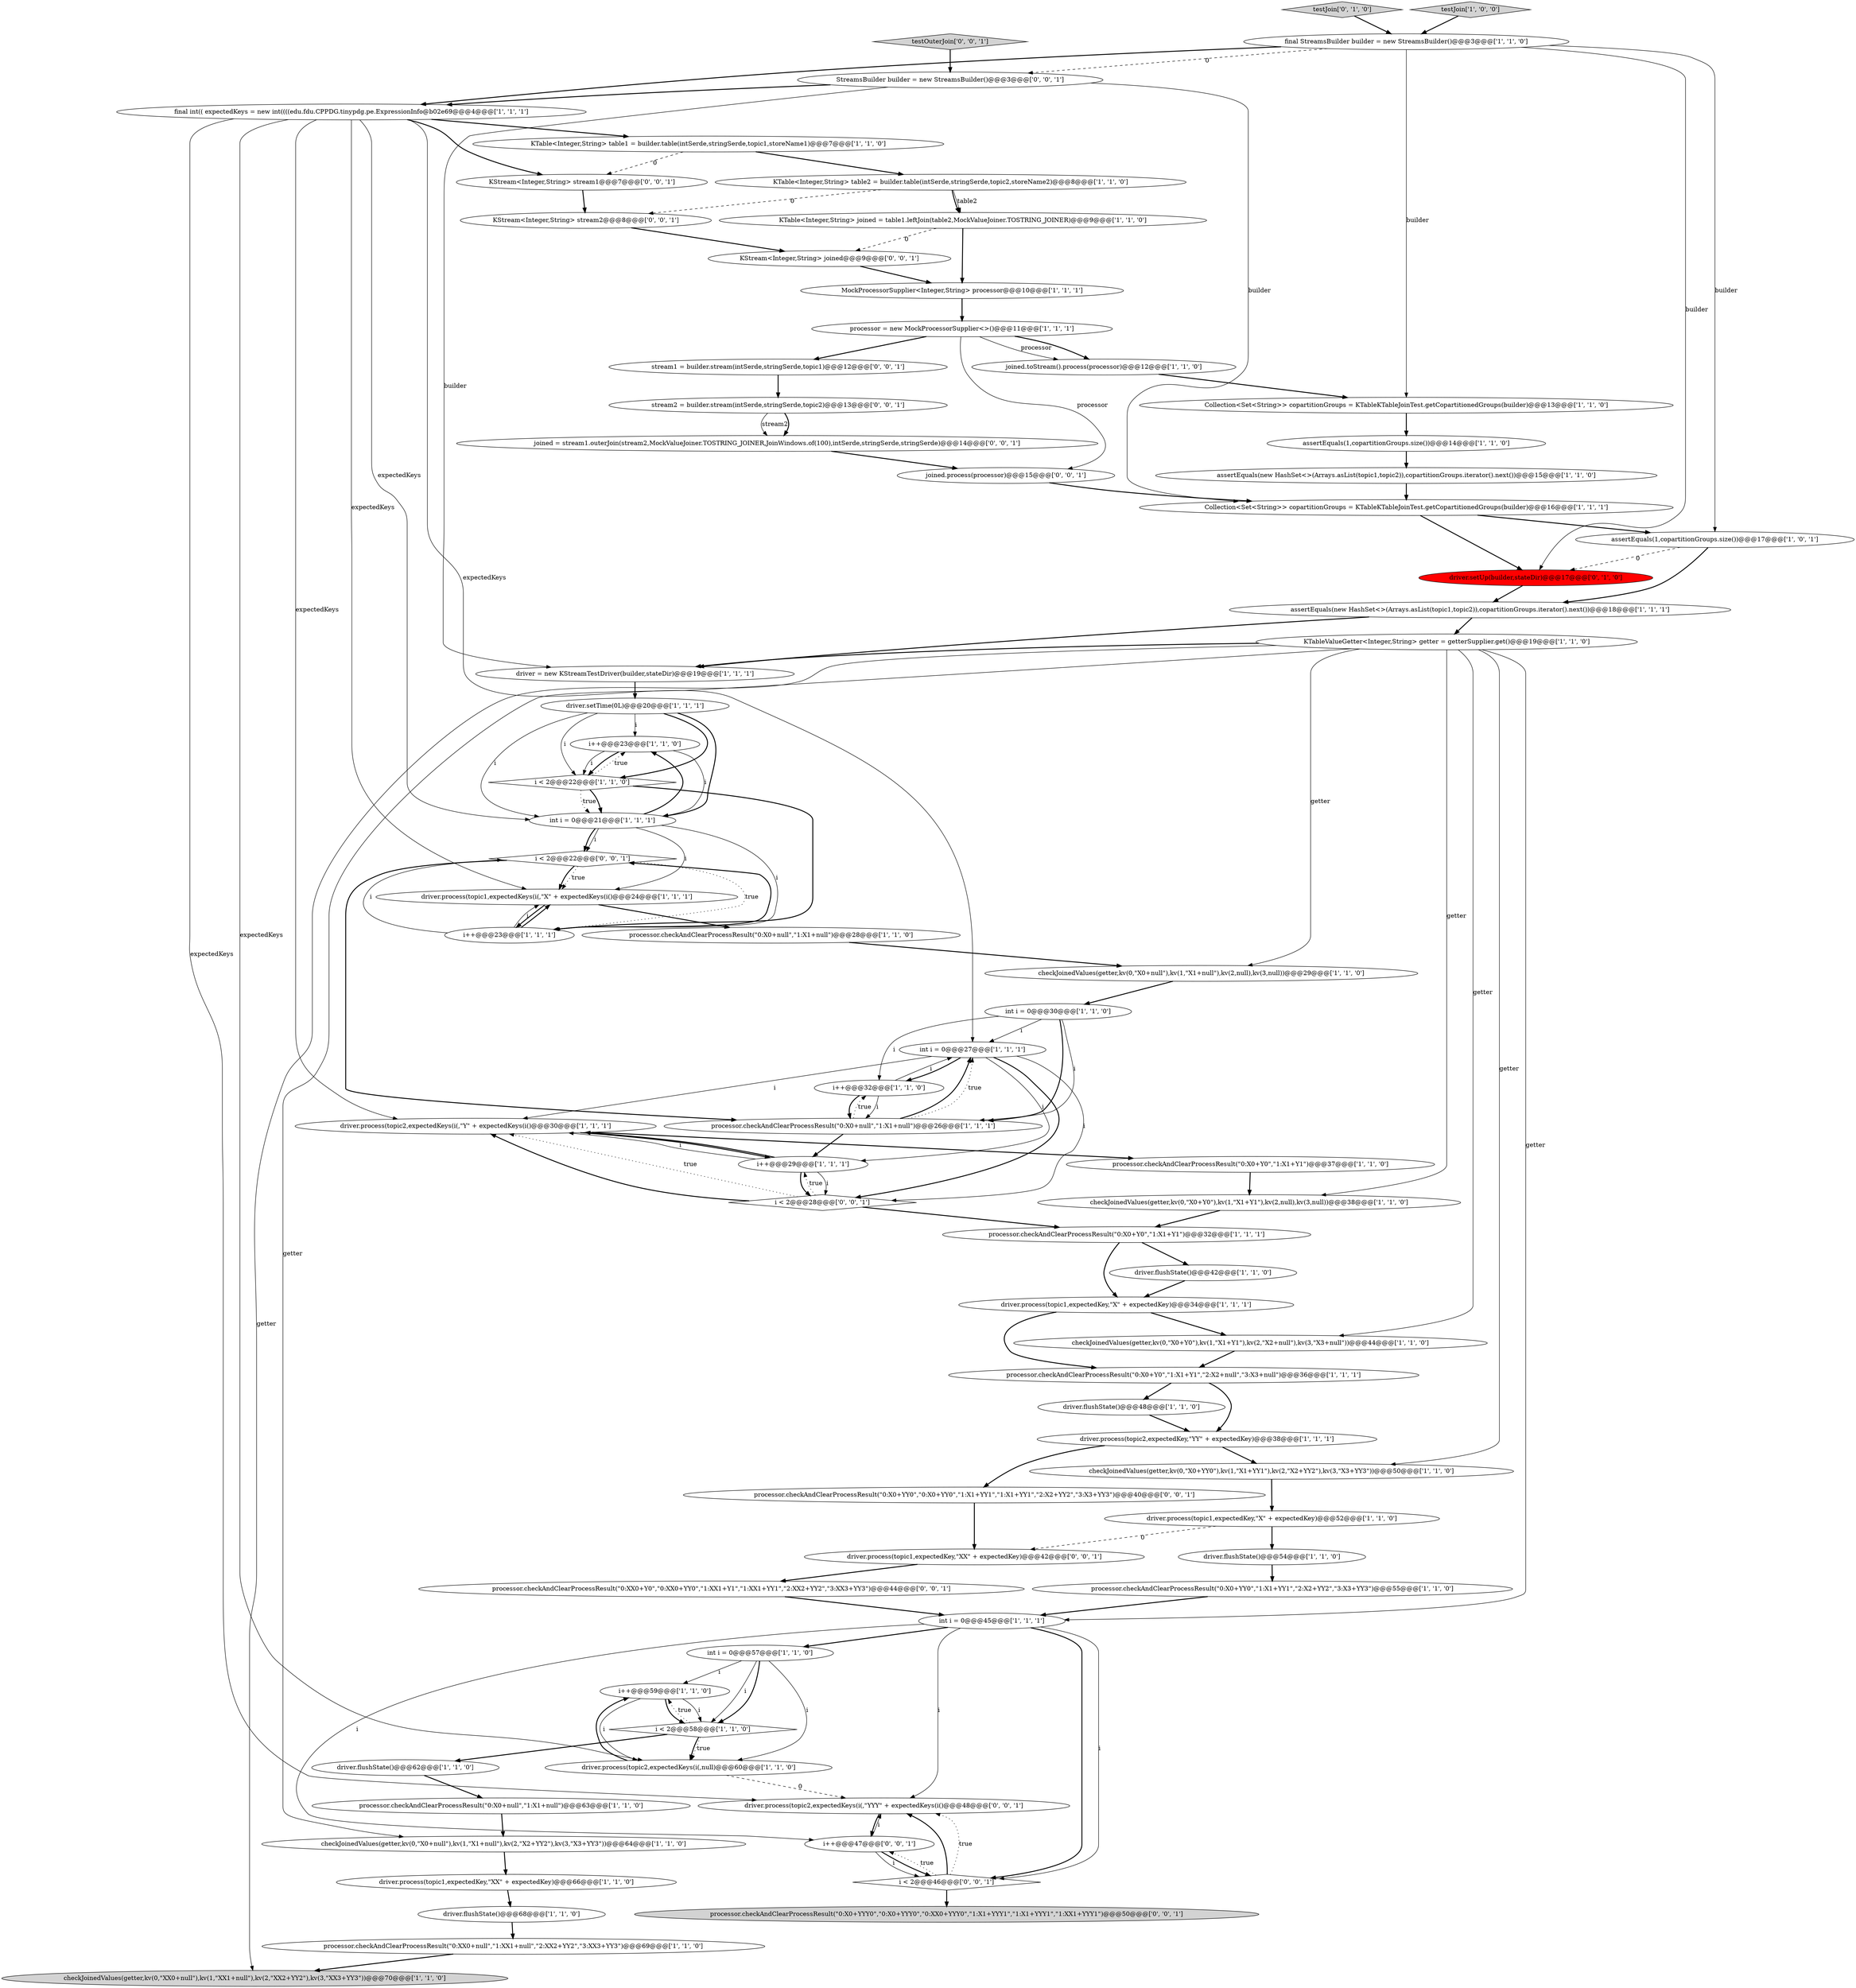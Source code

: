 digraph {
8 [style = filled, label = "KTable<Integer,String> table2 = builder.table(intSerde,stringSerde,topic2,storeName2)@@@8@@@['1', '1', '0']", fillcolor = white, shape = ellipse image = "AAA0AAABBB1BBB"];
17 [style = filled, label = "assertEquals(1,copartitionGroups.size())@@@14@@@['1', '1', '0']", fillcolor = white, shape = ellipse image = "AAA0AAABBB1BBB"];
52 [style = filled, label = "processor.checkAndClearProcessResult(\"0:X0+Y0\",\"1:X1+Y1\")@@@32@@@['1', '1', '1']", fillcolor = white, shape = ellipse image = "AAA0AAABBB1BBB"];
65 [style = filled, label = "joined = stream1.outerJoin(stream2,MockValueJoiner.TOSTRING_JOINER,JoinWindows.of(100),intSerde,stringSerde,stringSerde)@@@14@@@['0', '0', '1']", fillcolor = white, shape = ellipse image = "AAA0AAABBB3BBB"];
1 [style = filled, label = "i++@@@23@@@['1', '1', '0']", fillcolor = white, shape = ellipse image = "AAA0AAABBB1BBB"];
54 [style = filled, label = "Collection<Set<String>> copartitionGroups = KTableKTableJoinTest.getCopartitionedGroups(builder)@@@13@@@['1', '1', '0']", fillcolor = white, shape = ellipse image = "AAA0AAABBB1BBB"];
0 [style = filled, label = "Collection<Set<String>> copartitionGroups = KTableKTableJoinTest.getCopartitionedGroups(builder)@@@16@@@['1', '1', '1']", fillcolor = white, shape = ellipse image = "AAA0AAABBB1BBB"];
44 [style = filled, label = "processor.checkAndClearProcessResult(\"0:X0+null\",\"1:X1+null\")@@@28@@@['1', '1', '0']", fillcolor = white, shape = ellipse image = "AAA0AAABBB1BBB"];
20 [style = filled, label = "checkJoinedValues(getter,kv(0,\"X0+YY0\"),kv(1,\"X1+YY1\"),kv(2,\"X2+YY2\"),kv(3,\"X3+YY3\"))@@@50@@@['1', '1', '0']", fillcolor = white, shape = ellipse image = "AAA0AAABBB1BBB"];
46 [style = filled, label = "driver.process(topic2,expectedKeys(i(,\"Y\" + expectedKeys(i()@@@30@@@['1', '1', '1']", fillcolor = white, shape = ellipse image = "AAA0AAABBB1BBB"];
30 [style = filled, label = "int i = 0@@@57@@@['1', '1', '0']", fillcolor = white, shape = ellipse image = "AAA0AAABBB1BBB"];
11 [style = filled, label = "processor.checkAndClearProcessResult(\"0:XX0+null\",\"1:XX1+null\",\"2:XX2+YY2\",\"3:XX3+YY3\")@@@69@@@['1', '1', '0']", fillcolor = white, shape = ellipse image = "AAA0AAABBB1BBB"];
35 [style = filled, label = "processor.checkAndClearProcessResult(\"0:X0+null\",\"1:X1+null\")@@@63@@@['1', '1', '0']", fillcolor = white, shape = ellipse image = "AAA0AAABBB1BBB"];
62 [style = filled, label = "processor.checkAndClearProcessResult(\"0:X0+YYY0\",\"0:X0+YYY0\",\"0:XX0+YYY0\",\"1:X1+YYY1\",\"1:X1+YYY1\",\"1:XX1+YYY1\")@@@50@@@['0', '0', '1']", fillcolor = lightgray, shape = ellipse image = "AAA0AAABBB3BBB"];
56 [style = filled, label = "driver.setUp(builder,stateDir)@@@17@@@['0', '1', '0']", fillcolor = red, shape = ellipse image = "AAA1AAABBB2BBB"];
15 [style = filled, label = "i++@@@29@@@['1', '1', '1']", fillcolor = white, shape = ellipse image = "AAA0AAABBB1BBB"];
58 [style = filled, label = "i < 2@@@46@@@['0', '0', '1']", fillcolor = white, shape = diamond image = "AAA0AAABBB3BBB"];
10 [style = filled, label = "int i = 0@@@27@@@['1', '1', '1']", fillcolor = white, shape = ellipse image = "AAA0AAABBB1BBB"];
12 [style = filled, label = "joined.toStream().process(processor)@@@12@@@['1', '1', '0']", fillcolor = white, shape = ellipse image = "AAA0AAABBB1BBB"];
48 [style = filled, label = "int i = 0@@@45@@@['1', '1', '1']", fillcolor = white, shape = ellipse image = "AAA0AAABBB1BBB"];
43 [style = filled, label = "driver.process(topic1,expectedKeys(i(,\"X\" + expectedKeys(i()@@@24@@@['1', '1', '1']", fillcolor = white, shape = ellipse image = "AAA0AAABBB1BBB"];
28 [style = filled, label = "checkJoinedValues(getter,kv(0,\"X0+null\"),kv(1,\"X1+null\"),kv(2,\"X2+YY2\"),kv(3,\"X3+YY3\"))@@@64@@@['1', '1', '0']", fillcolor = white, shape = ellipse image = "AAA0AAABBB1BBB"];
27 [style = filled, label = "assertEquals(new HashSet<>(Arrays.asList(topic1,topic2)),copartitionGroups.iterator().next())@@@15@@@['1', '1', '0']", fillcolor = white, shape = ellipse image = "AAA0AAABBB1BBB"];
14 [style = filled, label = "processor.checkAndClearProcessResult(\"0:X0+null\",\"1:X1+null\")@@@26@@@['1', '1', '1']", fillcolor = white, shape = ellipse image = "AAA0AAABBB1BBB"];
61 [style = filled, label = "driver.process(topic1,expectedKey,\"XX\" + expectedKey)@@@42@@@['0', '0', '1']", fillcolor = white, shape = ellipse image = "AAA0AAABBB3BBB"];
23 [style = filled, label = "i++@@@59@@@['1', '1', '0']", fillcolor = white, shape = ellipse image = "AAA0AAABBB1BBB"];
13 [style = filled, label = "final int(( expectedKeys = new int((((edu.fdu.CPPDG.tinypdg.pe.ExpressionInfo@b02e69@@@4@@@['1', '1', '1']", fillcolor = white, shape = ellipse image = "AAA0AAABBB1BBB"];
39 [style = filled, label = "int i = 0@@@21@@@['1', '1', '1']", fillcolor = white, shape = ellipse image = "AAA0AAABBB1BBB"];
7 [style = filled, label = "driver.flushState()@@@48@@@['1', '1', '0']", fillcolor = white, shape = ellipse image = "AAA0AAABBB1BBB"];
59 [style = filled, label = "KStream<Integer,String> joined@@@9@@@['0', '0', '1']", fillcolor = white, shape = ellipse image = "AAA0AAABBB3BBB"];
24 [style = filled, label = "checkJoinedValues(getter,kv(0,\"X0+Y0\"),kv(1,\"X1+Y1\"),kv(2,null),kv(3,null))@@@38@@@['1', '1', '0']", fillcolor = white, shape = ellipse image = "AAA0AAABBB1BBB"];
4 [style = filled, label = "processor.checkAndClearProcessResult(\"0:X0+YY0\",\"1:X1+YY1\",\"2:X2+YY2\",\"3:X3+YY3\")@@@55@@@['1', '1', '0']", fillcolor = white, shape = ellipse image = "AAA0AAABBB1BBB"];
34 [style = filled, label = "processor.checkAndClearProcessResult(\"0:X0+Y0\",\"1:X1+Y1\",\"2:X2+null\",\"3:X3+null\")@@@36@@@['1', '1', '1']", fillcolor = white, shape = ellipse image = "AAA0AAABBB1BBB"];
60 [style = filled, label = "joined.process(processor)@@@15@@@['0', '0', '1']", fillcolor = white, shape = ellipse image = "AAA0AAABBB3BBB"];
49 [style = filled, label = "i++@@@23@@@['1', '1', '1']", fillcolor = white, shape = ellipse image = "AAA0AAABBB1BBB"];
18 [style = filled, label = "i < 2@@@22@@@['1', '1', '0']", fillcolor = white, shape = diamond image = "AAA0AAABBB1BBB"];
70 [style = filled, label = "i < 2@@@22@@@['0', '0', '1']", fillcolor = white, shape = diamond image = "AAA0AAABBB3BBB"];
25 [style = filled, label = "KTable<Integer,String> joined = table1.leftJoin(table2,MockValueJoiner.TOSTRING_JOINER)@@@9@@@['1', '1', '0']", fillcolor = white, shape = ellipse image = "AAA0AAABBB1BBB"];
47 [style = filled, label = "driver.process(topic2,expectedKeys(i(,null)@@@60@@@['1', '1', '0']", fillcolor = white, shape = ellipse image = "AAA0AAABBB1BBB"];
6 [style = filled, label = "driver.process(topic1,expectedKey,\"XX\" + expectedKey)@@@66@@@['1', '1', '0']", fillcolor = white, shape = ellipse image = "AAA0AAABBB1BBB"];
64 [style = filled, label = "StreamsBuilder builder = new StreamsBuilder()@@@3@@@['0', '0', '1']", fillcolor = white, shape = ellipse image = "AAA0AAABBB3BBB"];
66 [style = filled, label = "driver.process(topic2,expectedKeys(i(,\"YYY\" + expectedKeys(i()@@@48@@@['0', '0', '1']", fillcolor = white, shape = ellipse image = "AAA0AAABBB3BBB"];
57 [style = filled, label = "testJoin['0', '1', '0']", fillcolor = lightgray, shape = diamond image = "AAA0AAABBB2BBB"];
69 [style = filled, label = "i < 2@@@28@@@['0', '0', '1']", fillcolor = white, shape = diamond image = "AAA0AAABBB3BBB"];
51 [style = filled, label = "driver.process(topic2,expectedKey,\"YY\" + expectedKey)@@@38@@@['1', '1', '1']", fillcolor = white, shape = ellipse image = "AAA0AAABBB1BBB"];
53 [style = filled, label = "driver.process(topic1,expectedKey,\"X\" + expectedKey)@@@34@@@['1', '1', '1']", fillcolor = white, shape = ellipse image = "AAA0AAABBB1BBB"];
5 [style = filled, label = "testJoin['1', '0', '0']", fillcolor = lightgray, shape = diamond image = "AAA0AAABBB1BBB"];
22 [style = filled, label = "int i = 0@@@30@@@['1', '1', '0']", fillcolor = white, shape = ellipse image = "AAA0AAABBB1BBB"];
37 [style = filled, label = "i < 2@@@58@@@['1', '1', '0']", fillcolor = white, shape = diamond image = "AAA0AAABBB1BBB"];
26 [style = filled, label = "assertEquals(1,copartitionGroups.size())@@@17@@@['1', '0', '1']", fillcolor = white, shape = ellipse image = "AAA0AAABBB1BBB"];
31 [style = filled, label = "i++@@@32@@@['1', '1', '0']", fillcolor = white, shape = ellipse image = "AAA0AAABBB1BBB"];
32 [style = filled, label = "driver = new KStreamTestDriver(builder,stateDir)@@@19@@@['1', '1', '1']", fillcolor = white, shape = ellipse image = "AAA0AAABBB1BBB"];
33 [style = filled, label = "processor.checkAndClearProcessResult(\"0:X0+Y0\",\"1:X1+Y1\")@@@37@@@['1', '1', '0']", fillcolor = white, shape = ellipse image = "AAA0AAABBB1BBB"];
42 [style = filled, label = "processor = new MockProcessorSupplier<>()@@@11@@@['1', '1', '1']", fillcolor = white, shape = ellipse image = "AAA0AAABBB1BBB"];
45 [style = filled, label = "final StreamsBuilder builder = new StreamsBuilder()@@@3@@@['1', '1', '0']", fillcolor = white, shape = ellipse image = "AAA0AAABBB1BBB"];
63 [style = filled, label = "stream1 = builder.stream(intSerde,stringSerde,topic1)@@@12@@@['0', '0', '1']", fillcolor = white, shape = ellipse image = "AAA0AAABBB3BBB"];
9 [style = filled, label = "driver.setTime(0L)@@@20@@@['1', '1', '1']", fillcolor = white, shape = ellipse image = "AAA0AAABBB1BBB"];
21 [style = filled, label = "MockProcessorSupplier<Integer,String> processor@@@10@@@['1', '1', '1']", fillcolor = white, shape = ellipse image = "AAA0AAABBB1BBB"];
71 [style = filled, label = "KStream<Integer,String> stream1@@@7@@@['0', '0', '1']", fillcolor = white, shape = ellipse image = "AAA0AAABBB3BBB"];
75 [style = filled, label = "stream2 = builder.stream(intSerde,stringSerde,topic2)@@@13@@@['0', '0', '1']", fillcolor = white, shape = ellipse image = "AAA0AAABBB3BBB"];
55 [style = filled, label = "checkJoinedValues(getter,kv(0,\"XX0+null\"),kv(1,\"XX1+null\"),kv(2,\"XX2+YY2\"),kv(3,\"XX3+YY3\"))@@@70@@@['1', '1', '0']", fillcolor = lightgray, shape = ellipse image = "AAA0AAABBB1BBB"];
38 [style = filled, label = "checkJoinedValues(getter,kv(0,\"X0+Y0\"),kv(1,\"X1+Y1\"),kv(2,\"X2+null\"),kv(3,\"X3+null\"))@@@44@@@['1', '1', '0']", fillcolor = white, shape = ellipse image = "AAA0AAABBB1BBB"];
67 [style = filled, label = "KStream<Integer,String> stream2@@@8@@@['0', '0', '1']", fillcolor = white, shape = ellipse image = "AAA0AAABBB3BBB"];
2 [style = filled, label = "checkJoinedValues(getter,kv(0,\"X0+null\"),kv(1,\"X1+null\"),kv(2,null),kv(3,null))@@@29@@@['1', '1', '0']", fillcolor = white, shape = ellipse image = "AAA0AAABBB1BBB"];
72 [style = filled, label = "processor.checkAndClearProcessResult(\"0:XX0+Y0\",\"0:XX0+YY0\",\"1:XX1+Y1\",\"1:XX1+YY1\",\"2:XX2+YY2\",\"3:XX3+YY3\")@@@44@@@['0', '0', '1']", fillcolor = white, shape = ellipse image = "AAA0AAABBB3BBB"];
3 [style = filled, label = "driver.flushState()@@@54@@@['1', '1', '0']", fillcolor = white, shape = ellipse image = "AAA0AAABBB1BBB"];
40 [style = filled, label = "driver.flushState()@@@68@@@['1', '1', '0']", fillcolor = white, shape = ellipse image = "AAA0AAABBB1BBB"];
50 [style = filled, label = "driver.flushState()@@@62@@@['1', '1', '0']", fillcolor = white, shape = ellipse image = "AAA0AAABBB1BBB"];
68 [style = filled, label = "processor.checkAndClearProcessResult(\"0:X0+YY0\",\"0:X0+YY0\",\"1:X1+YY1\",\"1:X1+YY1\",\"2:X2+YY2\",\"3:X3+YY3\")@@@40@@@['0', '0', '1']", fillcolor = white, shape = ellipse image = "AAA0AAABBB3BBB"];
16 [style = filled, label = "driver.flushState()@@@42@@@['1', '1', '0']", fillcolor = white, shape = ellipse image = "AAA0AAABBB1BBB"];
36 [style = filled, label = "KTableValueGetter<Integer,String> getter = getterSupplier.get()@@@19@@@['1', '1', '0']", fillcolor = white, shape = ellipse image = "AAA0AAABBB1BBB"];
19 [style = filled, label = "assertEquals(new HashSet<>(Arrays.asList(topic1,topic2)),copartitionGroups.iterator().next())@@@18@@@['1', '1', '1']", fillcolor = white, shape = ellipse image = "AAA0AAABBB1BBB"];
74 [style = filled, label = "testOuterJoin['0', '0', '1']", fillcolor = lightgray, shape = diamond image = "AAA0AAABBB3BBB"];
41 [style = filled, label = "driver.process(topic1,expectedKey,\"X\" + expectedKey)@@@52@@@['1', '1', '0']", fillcolor = white, shape = ellipse image = "AAA0AAABBB1BBB"];
29 [style = filled, label = "KTable<Integer,String> table1 = builder.table(intSerde,stringSerde,topic1,storeName1)@@@7@@@['1', '1', '0']", fillcolor = white, shape = ellipse image = "AAA0AAABBB1BBB"];
73 [style = filled, label = "i++@@@47@@@['0', '0', '1']", fillcolor = white, shape = ellipse image = "AAA0AAABBB3BBB"];
65->60 [style = bold, label=""];
45->56 [style = solid, label="builder"];
13->43 [style = solid, label="expectedKeys"];
28->6 [style = bold, label=""];
21->42 [style = bold, label=""];
30->23 [style = solid, label="i"];
64->13 [style = bold, label=""];
69->46 [style = bold, label=""];
73->58 [style = bold, label=""];
46->15 [style = bold, label=""];
42->60 [style = solid, label="processor"];
39->70 [style = solid, label="i"];
29->71 [style = dashed, label="0"];
10->69 [style = solid, label="i"];
13->39 [style = solid, label="expectedKeys"];
73->66 [style = solid, label="i"];
19->36 [style = bold, label=""];
5->45 [style = bold, label=""];
70->43 [style = dotted, label="true"];
9->1 [style = solid, label="i"];
26->56 [style = dashed, label="0"];
3->4 [style = bold, label=""];
15->46 [style = solid, label="i"];
71->67 [style = bold, label=""];
70->43 [style = bold, label=""];
18->49 [style = bold, label=""];
40->11 [style = bold, label=""];
58->62 [style = bold, label=""];
18->39 [style = dotted, label="true"];
53->34 [style = bold, label=""];
31->10 [style = solid, label="i"];
63->75 [style = bold, label=""];
66->73 [style = bold, label=""];
17->27 [style = bold, label=""];
53->38 [style = bold, label=""];
8->25 [style = solid, label="table2"];
12->54 [style = bold, label=""];
23->37 [style = solid, label="i"];
43->44 [style = bold, label=""];
49->70 [style = bold, label=""];
25->21 [style = bold, label=""];
31->14 [style = bold, label=""];
44->2 [style = bold, label=""];
75->65 [style = solid, label="stream2"];
60->0 [style = bold, label=""];
9->39 [style = bold, label=""];
10->31 [style = bold, label=""];
27->0 [style = bold, label=""];
39->43 [style = solid, label="i"];
54->17 [style = bold, label=""];
41->61 [style = dashed, label="0"];
14->10 [style = bold, label=""];
36->2 [style = solid, label="getter"];
1->39 [style = solid, label="i"];
57->45 [style = bold, label=""];
75->65 [style = bold, label=""];
13->46 [style = solid, label="expectedKeys"];
69->46 [style = dotted, label="true"];
15->69 [style = solid, label="i"];
36->20 [style = solid, label="getter"];
1->18 [style = solid, label="i"];
64->0 [style = solid, label="builder"];
35->28 [style = bold, label=""];
58->73 [style = dotted, label="true"];
36->38 [style = solid, label="getter"];
7->51 [style = bold, label=""];
20->41 [style = bold, label=""];
23->37 [style = bold, label=""];
9->39 [style = solid, label="i"];
46->33 [style = bold, label=""];
13->10 [style = solid, label="expectedKeys"];
22->14 [style = solid, label="i"];
14->15 [style = bold, label=""];
22->14 [style = bold, label=""];
59->21 [style = bold, label=""];
61->72 [style = bold, label=""];
9->18 [style = solid, label="i"];
37->47 [style = bold, label=""];
22->31 [style = solid, label="i"];
70->49 [style = dotted, label="true"];
48->58 [style = bold, label=""];
49->70 [style = solid, label="i"];
30->37 [style = solid, label="i"];
70->14 [style = bold, label=""];
23->47 [style = solid, label="i"];
18->1 [style = dotted, label="true"];
58->66 [style = dotted, label="true"];
26->19 [style = bold, label=""];
8->67 [style = dashed, label="0"];
31->14 [style = solid, label="i"];
51->20 [style = bold, label=""];
48->73 [style = solid, label="i"];
13->71 [style = bold, label=""];
58->66 [style = bold, label=""];
34->51 [style = bold, label=""];
42->63 [style = bold, label=""];
32->9 [style = bold, label=""];
9->18 [style = bold, label=""];
19->32 [style = bold, label=""];
52->16 [style = bold, label=""];
18->39 [style = bold, label=""];
10->15 [style = solid, label="i"];
33->24 [style = bold, label=""];
38->34 [style = bold, label=""];
22->10 [style = solid, label="i"];
30->47 [style = solid, label="i"];
73->58 [style = solid, label="i"];
39->1 [style = bold, label=""];
11->55 [style = bold, label=""];
50->35 [style = bold, label=""];
4->48 [style = bold, label=""];
48->30 [style = bold, label=""];
47->23 [style = bold, label=""];
72->48 [style = bold, label=""];
48->58 [style = solid, label="i"];
36->28 [style = solid, label="getter"];
42->12 [style = solid, label="processor"];
29->8 [style = bold, label=""];
45->64 [style = dashed, label="0"];
0->26 [style = bold, label=""];
52->53 [style = bold, label=""];
48->66 [style = solid, label="i"];
15->69 [style = bold, label=""];
13->66 [style = solid, label="expectedKeys"];
69->15 [style = dotted, label="true"];
41->3 [style = bold, label=""];
51->68 [style = bold, label=""];
34->7 [style = bold, label=""];
74->64 [style = bold, label=""];
36->32 [style = bold, label=""];
36->24 [style = solid, label="getter"];
1->18 [style = bold, label=""];
45->13 [style = bold, label=""];
42->12 [style = bold, label=""];
30->37 [style = bold, label=""];
39->49 [style = solid, label="i"];
39->70 [style = bold, label=""];
16->53 [style = bold, label=""];
49->43 [style = bold, label=""];
45->54 [style = solid, label="builder"];
14->10 [style = dotted, label="true"];
25->59 [style = dashed, label="0"];
64->32 [style = solid, label="builder"];
36->55 [style = solid, label="getter"];
13->29 [style = bold, label=""];
13->47 [style = solid, label="expectedKeys"];
0->56 [style = bold, label=""];
10->46 [style = solid, label="i"];
6->40 [style = bold, label=""];
47->66 [style = dashed, label="0"];
10->69 [style = bold, label=""];
56->19 [style = bold, label=""];
37->47 [style = dotted, label="true"];
15->46 [style = bold, label=""];
14->31 [style = dotted, label="true"];
24->52 [style = bold, label=""];
43->49 [style = bold, label=""];
68->61 [style = bold, label=""];
49->43 [style = solid, label="i"];
69->52 [style = bold, label=""];
37->23 [style = dotted, label="true"];
2->22 [style = bold, label=""];
8->25 [style = bold, label=""];
36->48 [style = solid, label="getter"];
37->50 [style = bold, label=""];
67->59 [style = bold, label=""];
45->26 [style = solid, label="builder"];
}
